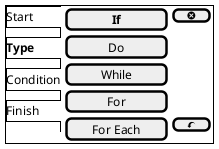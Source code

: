 @startsalt
{+
{/ Start
<b>Type
Condition
Finish } |
{
  [<b>If          ] | [ <&circle-x> ]
  [Do          ] | *
  [While       ] | *
  [For         ] | *
  [For Each    ] | [ <&action-undo> ]
}
}
@endsalt